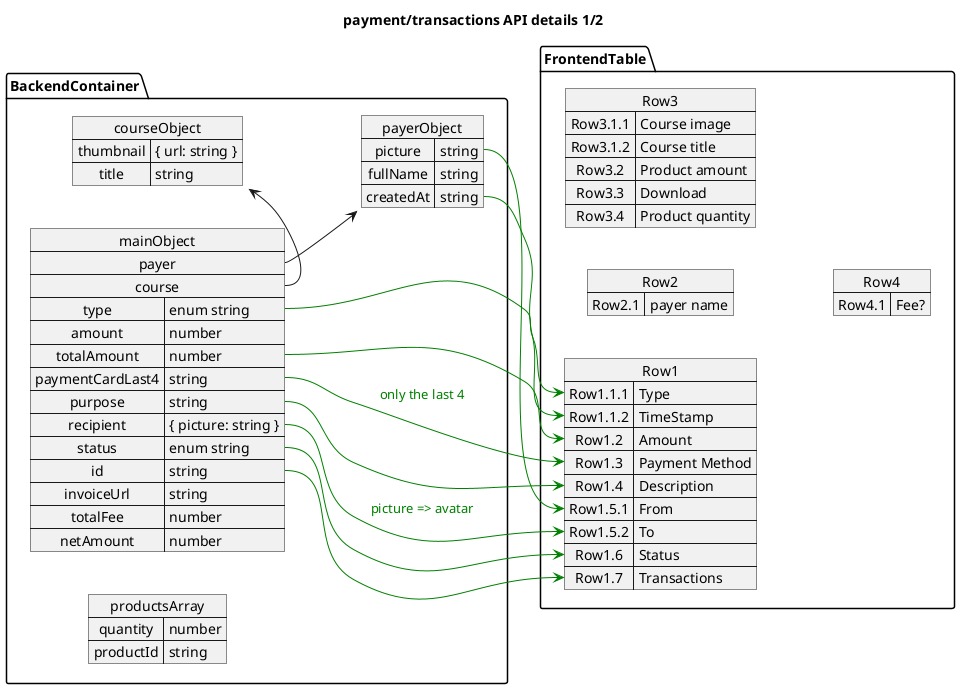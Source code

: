 @startuml
title payment/transactions API details 1/2

left to right direction

package FrontendTable {
  map Row1 {
    Row1.1.1 => Type
    Row1.1.2 => TimeStamp
    Row1.2 => Amount
    Row1.3 => Payment Method
    Row1.4 => Description
    Row1.5.1 => From
    Row1.5.2 => To
    Row1.6 => Status
    Row1.7 => Transactions
  }

  map Row2 {
    Row2.1 => payer name
  }

  map Row3 {
    Row3.1.1 => Course image
    Row3.1.2 => Course title
    Row3.2 => Product amount
    Row3.3 => Download
    Row3.4 => Product quantity
  }

  map Row4 {
    Row4.1 => Fee?
  }
}


package BackendContainer {
  map payerObject {
    picture => string
    fullName => string
    createdAt => string
  }

  map courseObject {
    thumbnail => { url: string }
    title => string
  }
  map productsArray {
    quantity => number
    productId => string
  }

  map mainObject {
    payer *--> payerObject
    course *-> courseObject
    type => enum string
    amount => number
    totalAmount => number
    paymentCardLast4 => string
    purpose => string
    recipient => { picture: string }
    status => enum string
    id => string
    invoiceUrl => string
    totalFee => number
    netAmount => number
  }
}

' Row1
mainObject::type --> Row1::Row1.1.1 #line:green
payerObject::createdAt --> Row1::Row1.1.2 #line:green;text:green
mainObject::totalAmount --> Row1::Row1.2 #line:green
mainObject::paymentCardLast4 --> Row1::Row1.3 #line:green;text:green : only the last 4 
mainObject::purpose --> Row1::Row1.4 #line:green
payerObject::picture --> Row1::Row1.5.1 #line:green;text:green
mainObject::recipient --> Row1::Row1.5.2 #line:green;text:green : picture => avatar
mainObject::status --> Row1::Row1.6 #line:green
mainObject::id --> Row1::Row1.7 #line:green

' Row2
' payerObject::fullName --> Row2::Row2.1 #line:blue;text:blue

' ' Row3
' courseObject::thumbnail --> Row3::Row3.1.1 #line:orange;text:orange
' courseObject::title --> Row3::Row3.1.2 #line:orange;text:orange
' mainObject::amount --> Row3::Row3.2 #line:orange;text:orange
' mainObject::invoiceUrl --> Row3::Row3.3 #line:orange;text:orange
' productsArray::quantity --> Row3::Row3.4 #line:orange;text:orange
@enduml